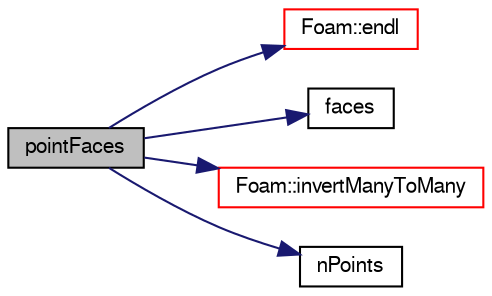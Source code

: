 digraph "pointFaces"
{
  bgcolor="transparent";
  edge [fontname="FreeSans",fontsize="10",labelfontname="FreeSans",labelfontsize="10"];
  node [fontname="FreeSans",fontsize="10",shape=record];
  rankdir="LR";
  Node34466 [label="pointFaces",height=0.2,width=0.4,color="black", fillcolor="grey75", style="filled", fontcolor="black"];
  Node34466 -> Node34467 [color="midnightblue",fontsize="10",style="solid",fontname="FreeSans"];
  Node34467 [label="Foam::endl",height=0.2,width=0.4,color="red",URL="$a21124.html#a2db8fe02a0d3909e9351bb4275b23ce4",tooltip="Add newline and flush stream. "];
  Node34466 -> Node34469 [color="midnightblue",fontsize="10",style="solid",fontname="FreeSans"];
  Node34469 [label="faces",height=0.2,width=0.4,color="black",URL="$a27530.html#a3669b3b29537f3a55bbd2ffa8c749f41",tooltip="Return faces. "];
  Node34466 -> Node34470 [color="midnightblue",fontsize="10",style="solid",fontname="FreeSans"];
  Node34470 [label="Foam::invertManyToMany",height=0.2,width=0.4,color="red",URL="$a21124.html#af31016490620bc000b61c89e75cbfd0b",tooltip="Invert many-to-many. "];
  Node34466 -> Node34482 [color="midnightblue",fontsize="10",style="solid",fontname="FreeSans"];
  Node34482 [label="nPoints",height=0.2,width=0.4,color="black",URL="$a27530.html#a1c886a784a597459dbf2d9470798e9dd"];
}
